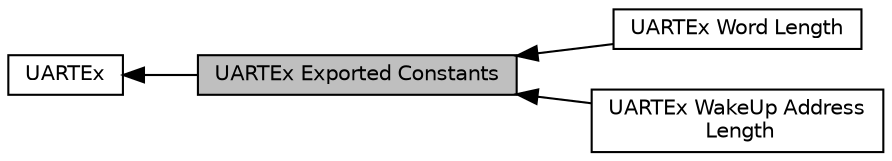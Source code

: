 digraph "UARTEx Exported Constants"
{
  edge [fontname="Helvetica",fontsize="10",labelfontname="Helvetica",labelfontsize="10"];
  node [fontname="Helvetica",fontsize="10",shape=record];
  rankdir=LR;
  Node0 [label="UARTEx Exported Constants",height=0.2,width=0.4,color="black", fillcolor="grey75", style="filled", fontcolor="black"];
  Node1 [label="UARTEx",height=0.2,width=0.4,color="black", fillcolor="white", style="filled",URL="$group___u_a_r_t_ex.html"];
  Node2 [label="UARTEx Word Length",height=0.2,width=0.4,color="black", fillcolor="white", style="filled",URL="$group___u_a_r_t_ex___word___length.html"];
  Node3 [label="UARTEx WakeUp Address\l Length",height=0.2,width=0.4,color="black", fillcolor="white", style="filled",URL="$group___u_a_r_t_ex___wake_up___address___length.html"];
  Node1->Node0 [shape=plaintext, dir="back", style="solid"];
  Node0->Node2 [shape=plaintext, dir="back", style="solid"];
  Node0->Node3 [shape=plaintext, dir="back", style="solid"];
}

